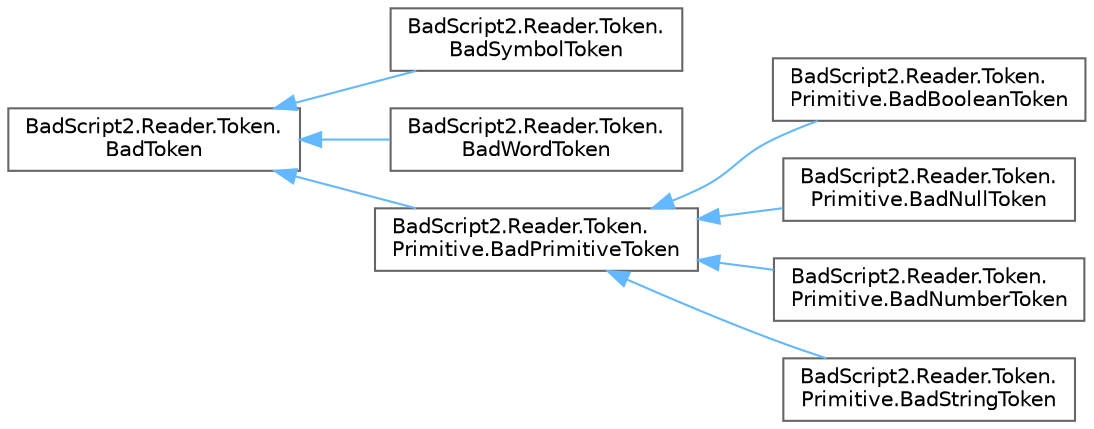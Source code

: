 digraph "Graphical Class Hierarchy"
{
 // LATEX_PDF_SIZE
  bgcolor="transparent";
  edge [fontname=Helvetica,fontsize=10,labelfontname=Helvetica,labelfontsize=10];
  node [fontname=Helvetica,fontsize=10,shape=box,height=0.2,width=0.4];
  rankdir="LR";
  Node0 [id="Node000000",label="BadScript2.Reader.Token.\lBadToken",height=0.2,width=0.4,color="grey40", fillcolor="white", style="filled",URL="$class_bad_script2_1_1_reader_1_1_token_1_1_bad_token.html",tooltip="Base Class for All tokens."];
  Node0 -> Node1 [id="edge151_Node000000_Node000001",dir="back",color="steelblue1",style="solid",tooltip=" "];
  Node1 [id="Node000001",label="BadScript2.Reader.Token.\lBadSymbolToken",height=0.2,width=0.4,color="grey40", fillcolor="white", style="filled",URL="$class_bad_script2_1_1_reader_1_1_token_1_1_bad_symbol_token.html",tooltip="Implements a Symbol Token."];
  Node0 -> Node2 [id="edge152_Node000000_Node000002",dir="back",color="steelblue1",style="solid",tooltip=" "];
  Node2 [id="Node000002",label="BadScript2.Reader.Token.\lBadWordToken",height=0.2,width=0.4,color="grey40", fillcolor="white", style="filled",URL="$class_bad_script2_1_1_reader_1_1_token_1_1_bad_word_token.html",tooltip="Implements a WordToken."];
  Node0 -> Node3 [id="edge153_Node000000_Node000003",dir="back",color="steelblue1",style="solid",tooltip=" "];
  Node3 [id="Node000003",label="BadScript2.Reader.Token.\lPrimitive.BadPrimitiveToken",height=0.2,width=0.4,color="grey40", fillcolor="white", style="filled",URL="$class_bad_script2_1_1_reader_1_1_token_1_1_primitive_1_1_bad_primitive_token.html",tooltip="Base class for all primitive tokens."];
  Node3 -> Node4 [id="edge154_Node000003_Node000004",dir="back",color="steelblue1",style="solid",tooltip=" "];
  Node4 [id="Node000004",label="BadScript2.Reader.Token.\lPrimitive.BadBooleanToken",height=0.2,width=0.4,color="grey40", fillcolor="white", style="filled",URL="$class_bad_script2_1_1_reader_1_1_token_1_1_primitive_1_1_bad_boolean_token.html",tooltip="Implements a Token that represents a Boolean."];
  Node3 -> Node5 [id="edge155_Node000003_Node000005",dir="back",color="steelblue1",style="solid",tooltip=" "];
  Node5 [id="Node000005",label="BadScript2.Reader.Token.\lPrimitive.BadNullToken",height=0.2,width=0.4,color="grey40", fillcolor="white", style="filled",URL="$class_bad_script2_1_1_reader_1_1_token_1_1_primitive_1_1_bad_null_token.html",tooltip="Implements a Null token."];
  Node3 -> Node6 [id="edge156_Node000003_Node000006",dir="back",color="steelblue1",style="solid",tooltip=" "];
  Node6 [id="Node000006",label="BadScript2.Reader.Token.\lPrimitive.BadNumberToken",height=0.2,width=0.4,color="grey40", fillcolor="white", style="filled",URL="$class_bad_script2_1_1_reader_1_1_token_1_1_primitive_1_1_bad_number_token.html",tooltip="Implements a Token that represents a Number."];
  Node3 -> Node7 [id="edge157_Node000003_Node000007",dir="back",color="steelblue1",style="solid",tooltip=" "];
  Node7 [id="Node000007",label="BadScript2.Reader.Token.\lPrimitive.BadStringToken",height=0.2,width=0.4,color="grey40", fillcolor="white", style="filled",URL="$class_bad_script2_1_1_reader_1_1_token_1_1_primitive_1_1_bad_string_token.html",tooltip="Implements a Token that represents a String."];
}
